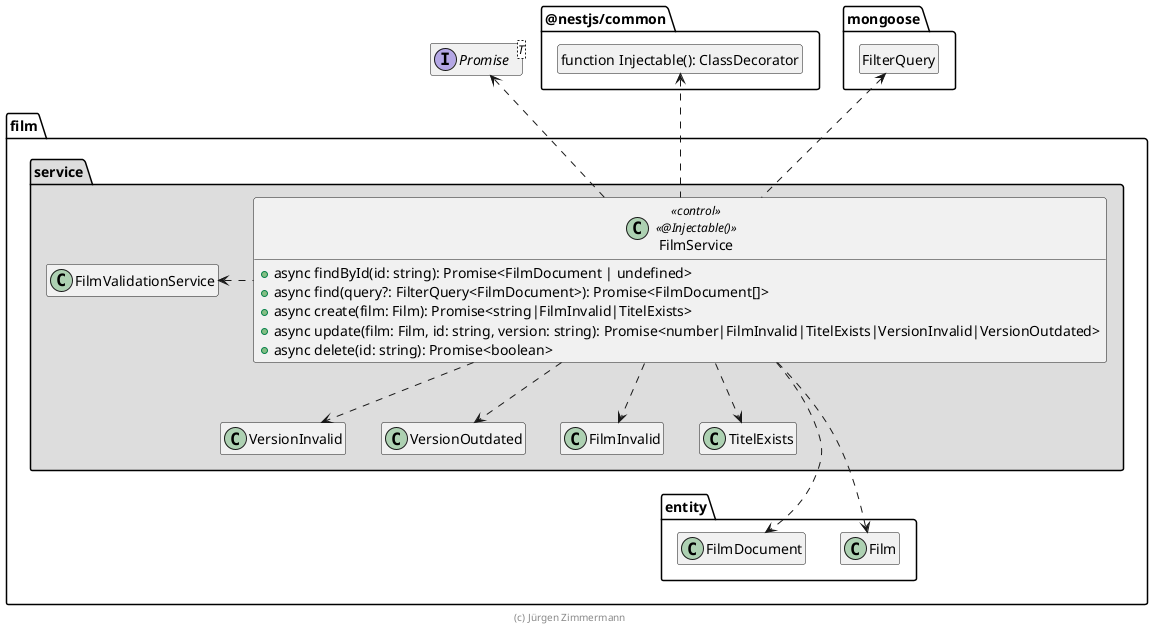 @startuml Anwendungskern

interface Promise<T>

package @nestjs/common {
  class "function Injectable(): ClassDecorator" as Injectable
  hide Injectable circle
}

package mongoose {
  class FilterQuery
  hide FilterQuery circle
}


package film {
  package entity {
    class Film
    class FilmDocument

  }

  package service #DDDDDD {
    class FilmInvalid
    class TitelExists
    class VersionInvalid
    class VersionOutdated

    FilmService .up.> Promise
    FilmService ..> Film
    FilmService ..> FilmDocument
    FilmService .left.> FilmValidationService
    FilmService ..> FilmInvalid
    FilmService ..> TitelExists
    FilmService ..> VersionInvalid
    FilmService ..> VersionOutdated
    FilmService .up.> FilterQuery
    FilmService .up.> Injectable

    class FilmService << control >> <<@Injectable()>> {
      + async findById(id: string): Promise<FilmDocument | undefined>
      + async find(query?: FilterQuery<FilmDocument>): Promise<FilmDocument[]>
      + async create(film: Film): Promise<string|FilmInvalid|TitelExists>
      + async update(film: Film, id: string, version: string): Promise<number|FilmInvalid|TitelExists|VersionInvalid|VersionOutdated>
      + async delete(id: string): Promise<boolean>
    }

    VersionOutdated -[hidden]-> FilmDocument
  }
}

hide empty members

footer (c) Jürgen Zimmermann

@enduml
